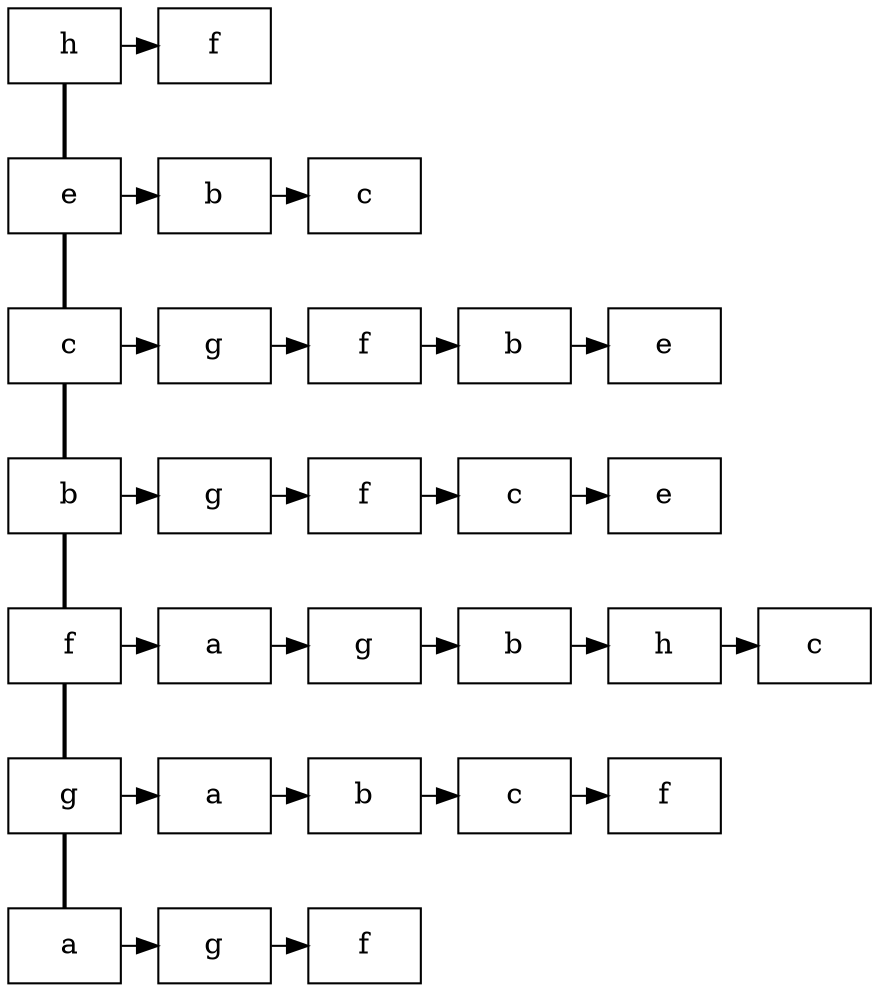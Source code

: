  digraph G{ 
 node [shape=rectangle]; 
node0 [label=" a" ];
node0g [label="g" ];
node0g [label="g" ];
node0f [label="f" ];
node1 [label=" g" ];
node1a [label="a" ];
node1a [label="a" ];
node1b [label="b" ];
node1c [label="c" ];
node1f [label="f" ];
node2 [label=" f" ];
node2a [label="a" ];
node2a [label="a" ];
node2g [label="g" ];
node2b [label="b" ];
node2h [label="h" ];
node2c [label="c" ];
node3 [label=" b" ];
node3g [label="g" ];
node3g [label="g" ];
node3f [label="f" ];
node3c [label="c" ];
node3e [label="e" ];
node4 [label=" c" ];
node4g [label="g" ];
node4g [label="g" ];
node4f [label="f" ];
node4b [label="b" ];
node4e [label="e" ];
node5 [label=" e" ];
node5b [label="b" ];
node5b [label="b" ];
node5c [label="c" ];
node6 [label=" h" ];
node6f [label="f" ];
node6f [label="f" ];
node0-> node0g 
node0g -> node0f
node1-> node0 [penwidth=2, arrowhead=none];
node1-> node1a 
node1a -> node1b
node1b -> node1c
node1c -> node1f
node2-> node1 [penwidth=2, arrowhead=none];
node2-> node2a 
node2a -> node2g
node2g -> node2b
node2b -> node2h
node2h -> node2c
node3-> node2 [penwidth=2, arrowhead=none];
node3-> node3g 
node3g -> node3f
node3f -> node3c
node3c -> node3e
node4-> node3 [penwidth=2, arrowhead=none];
node4-> node4g 
node4g -> node4f
node4f -> node4b
node4b -> node4e
node5-> node4 [penwidth=2, arrowhead=none];
node5-> node5b 
node5b -> node5c
node6-> node5 [penwidth=2, arrowhead=none];
node6-> node6f 
{rank= same;  node0; node0g;} 
{rank= same;  node0; node0g;node0f; } 
{rank= same;  node1; node1a;} 
{rank= same;  node1; node1a;node1; node1b;node1; node1c;node1f; } 
{rank= same;  node2; node2a;} 
{rank= same;  node2; node2a;node2; node2g;node2; node2b;node2; node2h;node2c; } 
{rank= same;  node3; node3g;} 
{rank= same;  node3; node3g;node3; node3f;node3; node3c;node3e; } 
{rank= same;  node4; node4g;} 
{rank= same;  node4; node4g;node4; node4f;node4; node4b;node4e; } 
{rank= same;  node5; node5b;} 
{rank= same;  node5; node5b;node5c; } 
{rank= same;  node6; node6f;} 
{rank= same;  node6f; } 

}
